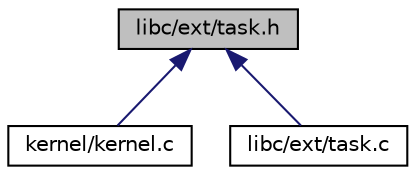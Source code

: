 digraph "libc/ext/task.h"
{
  edge [fontname="Helvetica",fontsize="10",labelfontname="Helvetica",labelfontsize="10"];
  node [fontname="Helvetica",fontsize="10",shape=record];
  Node2 [label="libc/ext/task.h",height=0.2,width=0.4,color="black", fillcolor="grey75", style="filled", fontcolor="black"];
  Node2 -> Node3 [dir="back",color="midnightblue",fontsize="10",style="solid"];
  Node3 [label="kernel/kernel.c",height=0.2,width=0.4,color="black", fillcolor="white", style="filled",URL="$a00020.html"];
  Node2 -> Node4 [dir="back",color="midnightblue",fontsize="10",style="solid"];
  Node4 [label="libc/ext/task.c",height=0.2,width=0.4,color="black", fillcolor="white", style="filled",URL="$a00044.html"];
}
